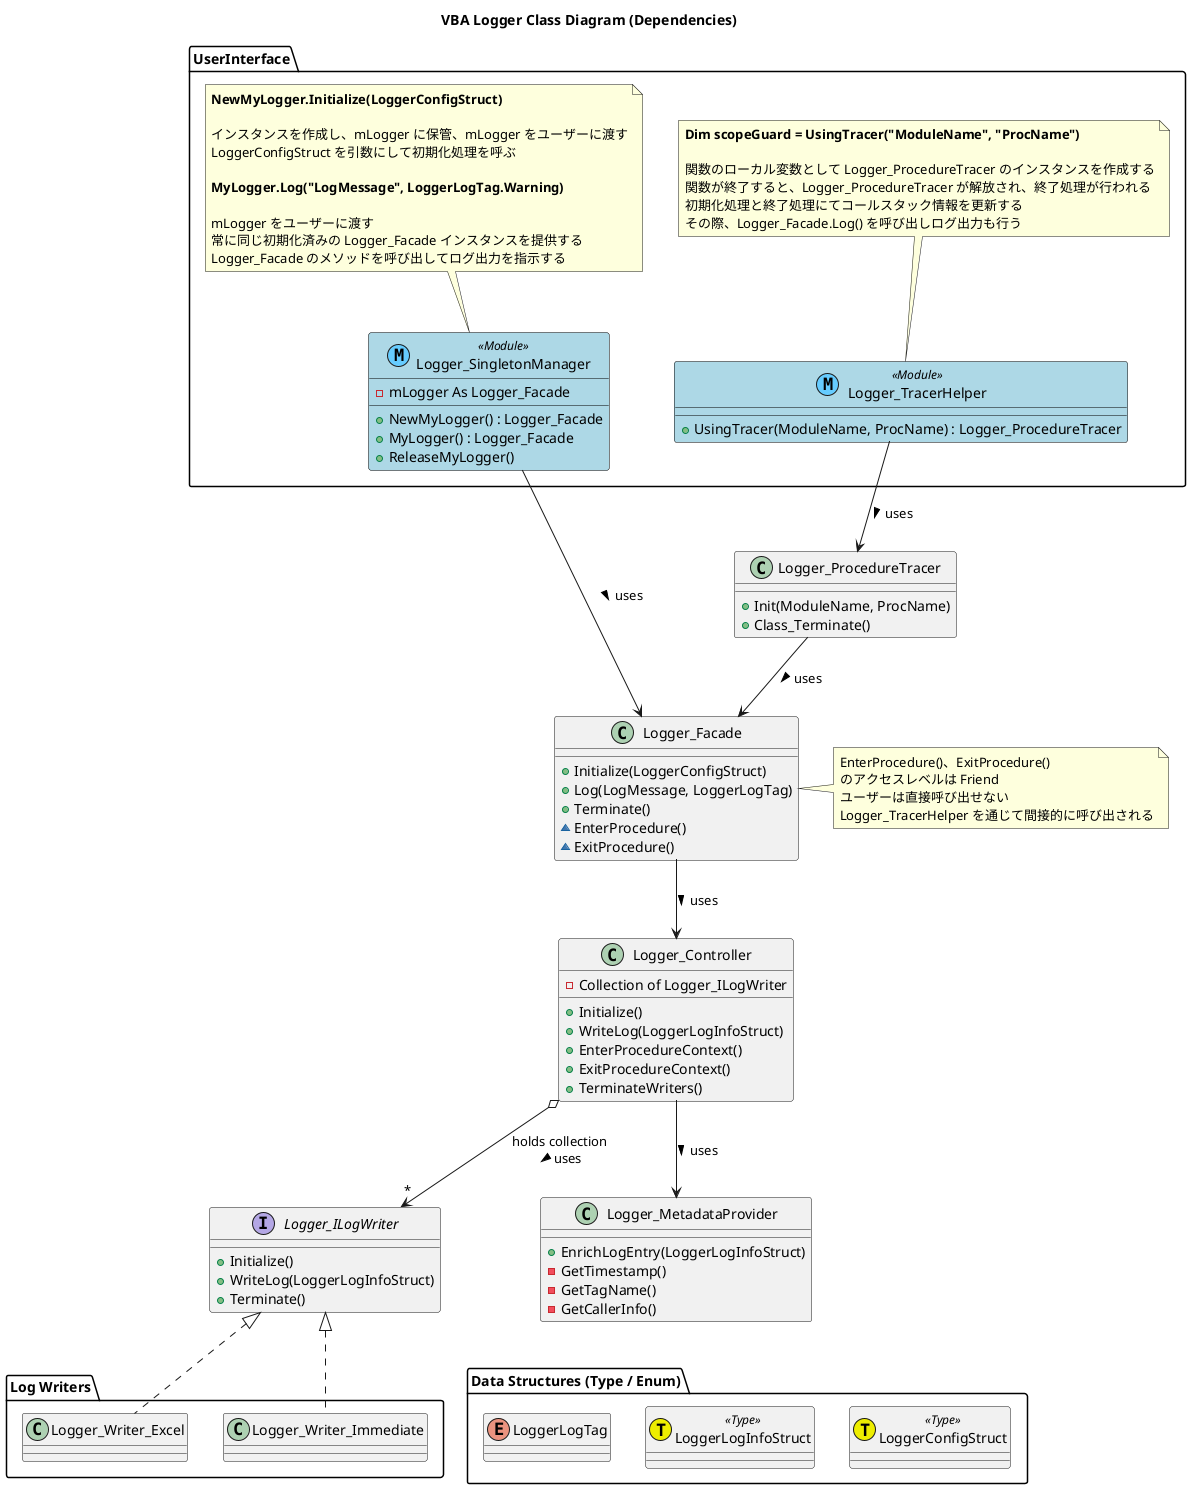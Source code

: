 @startuml クラス図
title VBA Logger Class Diagram (Dependencies)

package UserInterface {
    class Logger_SingletonManager << (M,66CCFF) Module >> #LightBlue ##black {
        - mLogger As Logger_Facade
        + NewMyLogger() : Logger_Facade
        + MyLogger() : Logger_Facade
        + ReleaseMyLogger()
    }
    note top of Logger_SingletonManager
        **NewMyLogger.Initialize(LoggerConfigStruct)**
        
        インスタンスを作成し、mLogger に保管、mLogger をユーザーに渡す
        LoggerConfigStruct を引数にして初期化処理を呼ぶ

        **MyLogger.Log("LogMessage", LoggerLogTag.Warning)**

        mLogger をユーザーに渡す
        常に同じ初期化済みの Logger_Facade インスタンスを提供する
        Logger_Facade のメソッドを呼び出してログ出力を指示する
    end note

    class Logger_TracerHelper << (M,66CCFF) Module >> #LightBlue ##black {
        + UsingTracer(ModuleName, ProcName) : Logger_ProcedureTracer
    }
    note top of Logger_TracerHelper
        **Dim scopeGuard = UsingTracer("ModuleName", "ProcName")**
        
        関数のローカル変数として Logger_ProcedureTracer のインスタンスを作成する
        関数が終了すると、Logger_ProcedureTracer が解放され、終了処理が行われる
        初期化処理と終了処理にてコールスタック情報を更新する
        その際、Logger_Facade.Log() を呼び出しログ出力も行う
    end note

}

class Logger_Facade {
    + Initialize(LoggerConfigStruct)
    + Log(LogMessage, LoggerLogTag)
    + Terminate()
    ~ EnterProcedure()
    ~ ExitProcedure()
}
note right of Logger_Facade
    EnterProcedure()、ExitProcedure()
    のアクセスレベルは Friend
    ユーザーは直接呼び出せない
    Logger_TracerHelper を通じて間接的に呼び出される
end note


class Logger_Controller {
    - Collection of Logger_ILogWriter
    + Initialize()
    + WriteLog(LoggerLogInfoStruct)
    + EnterProcedureContext()
    + ExitProcedureContext()
    + TerminateWriters()
}

interface Logger_ILogWriter {
    + Initialize()
    + WriteLog(LoggerLogInfoStruct)
    + Terminate()
}

class Logger_MetadataProvider {
    + EnrichLogEntry(LoggerLogInfoStruct)
    - GetTimestamp()
    - GetTagName()
    - GetCallerInfo()
}

class Logger_ProcedureTracer {
    + Init(ModuleName, ProcName)
    + Class_Terminate()
}

package "Log Writers" {
    class Logger_Writer_Excel {
    }

    class Logger_Writer_Immediate {
    }
}

package "Data Structures (Type / Enum)" {
    struct LoggerConfigStruct << (T,EEEE00) Type >>
    struct LoggerLogInfoStruct << (T,EEEE00) Type >>
    enum LoggerLogTag
}

' --- Relationships ---
' Core Component Dependencies
Logger_SingletonManager --> Logger_Facade : uses >
Logger_Facade --> Logger_Controller : uses >
Logger_Controller --> Logger_MetadataProvider : uses >

Logger_Controller o--> "*" Logger_ILogWriter : holds collection \n uses >
Logger_ILogWriter <|.. Logger_Writer_Excel
Logger_ILogWriter <|.. Logger_Writer_Immediate

' Call Stack Tracing Dependencies
Logger_ProcedureTracer --> Logger_Facade : uses >
Logger_TracerHelper --> Logger_ProcedureTracer : uses >

Logger_Controller -[hidden]--> LoggerConfigStruct

@enduml
